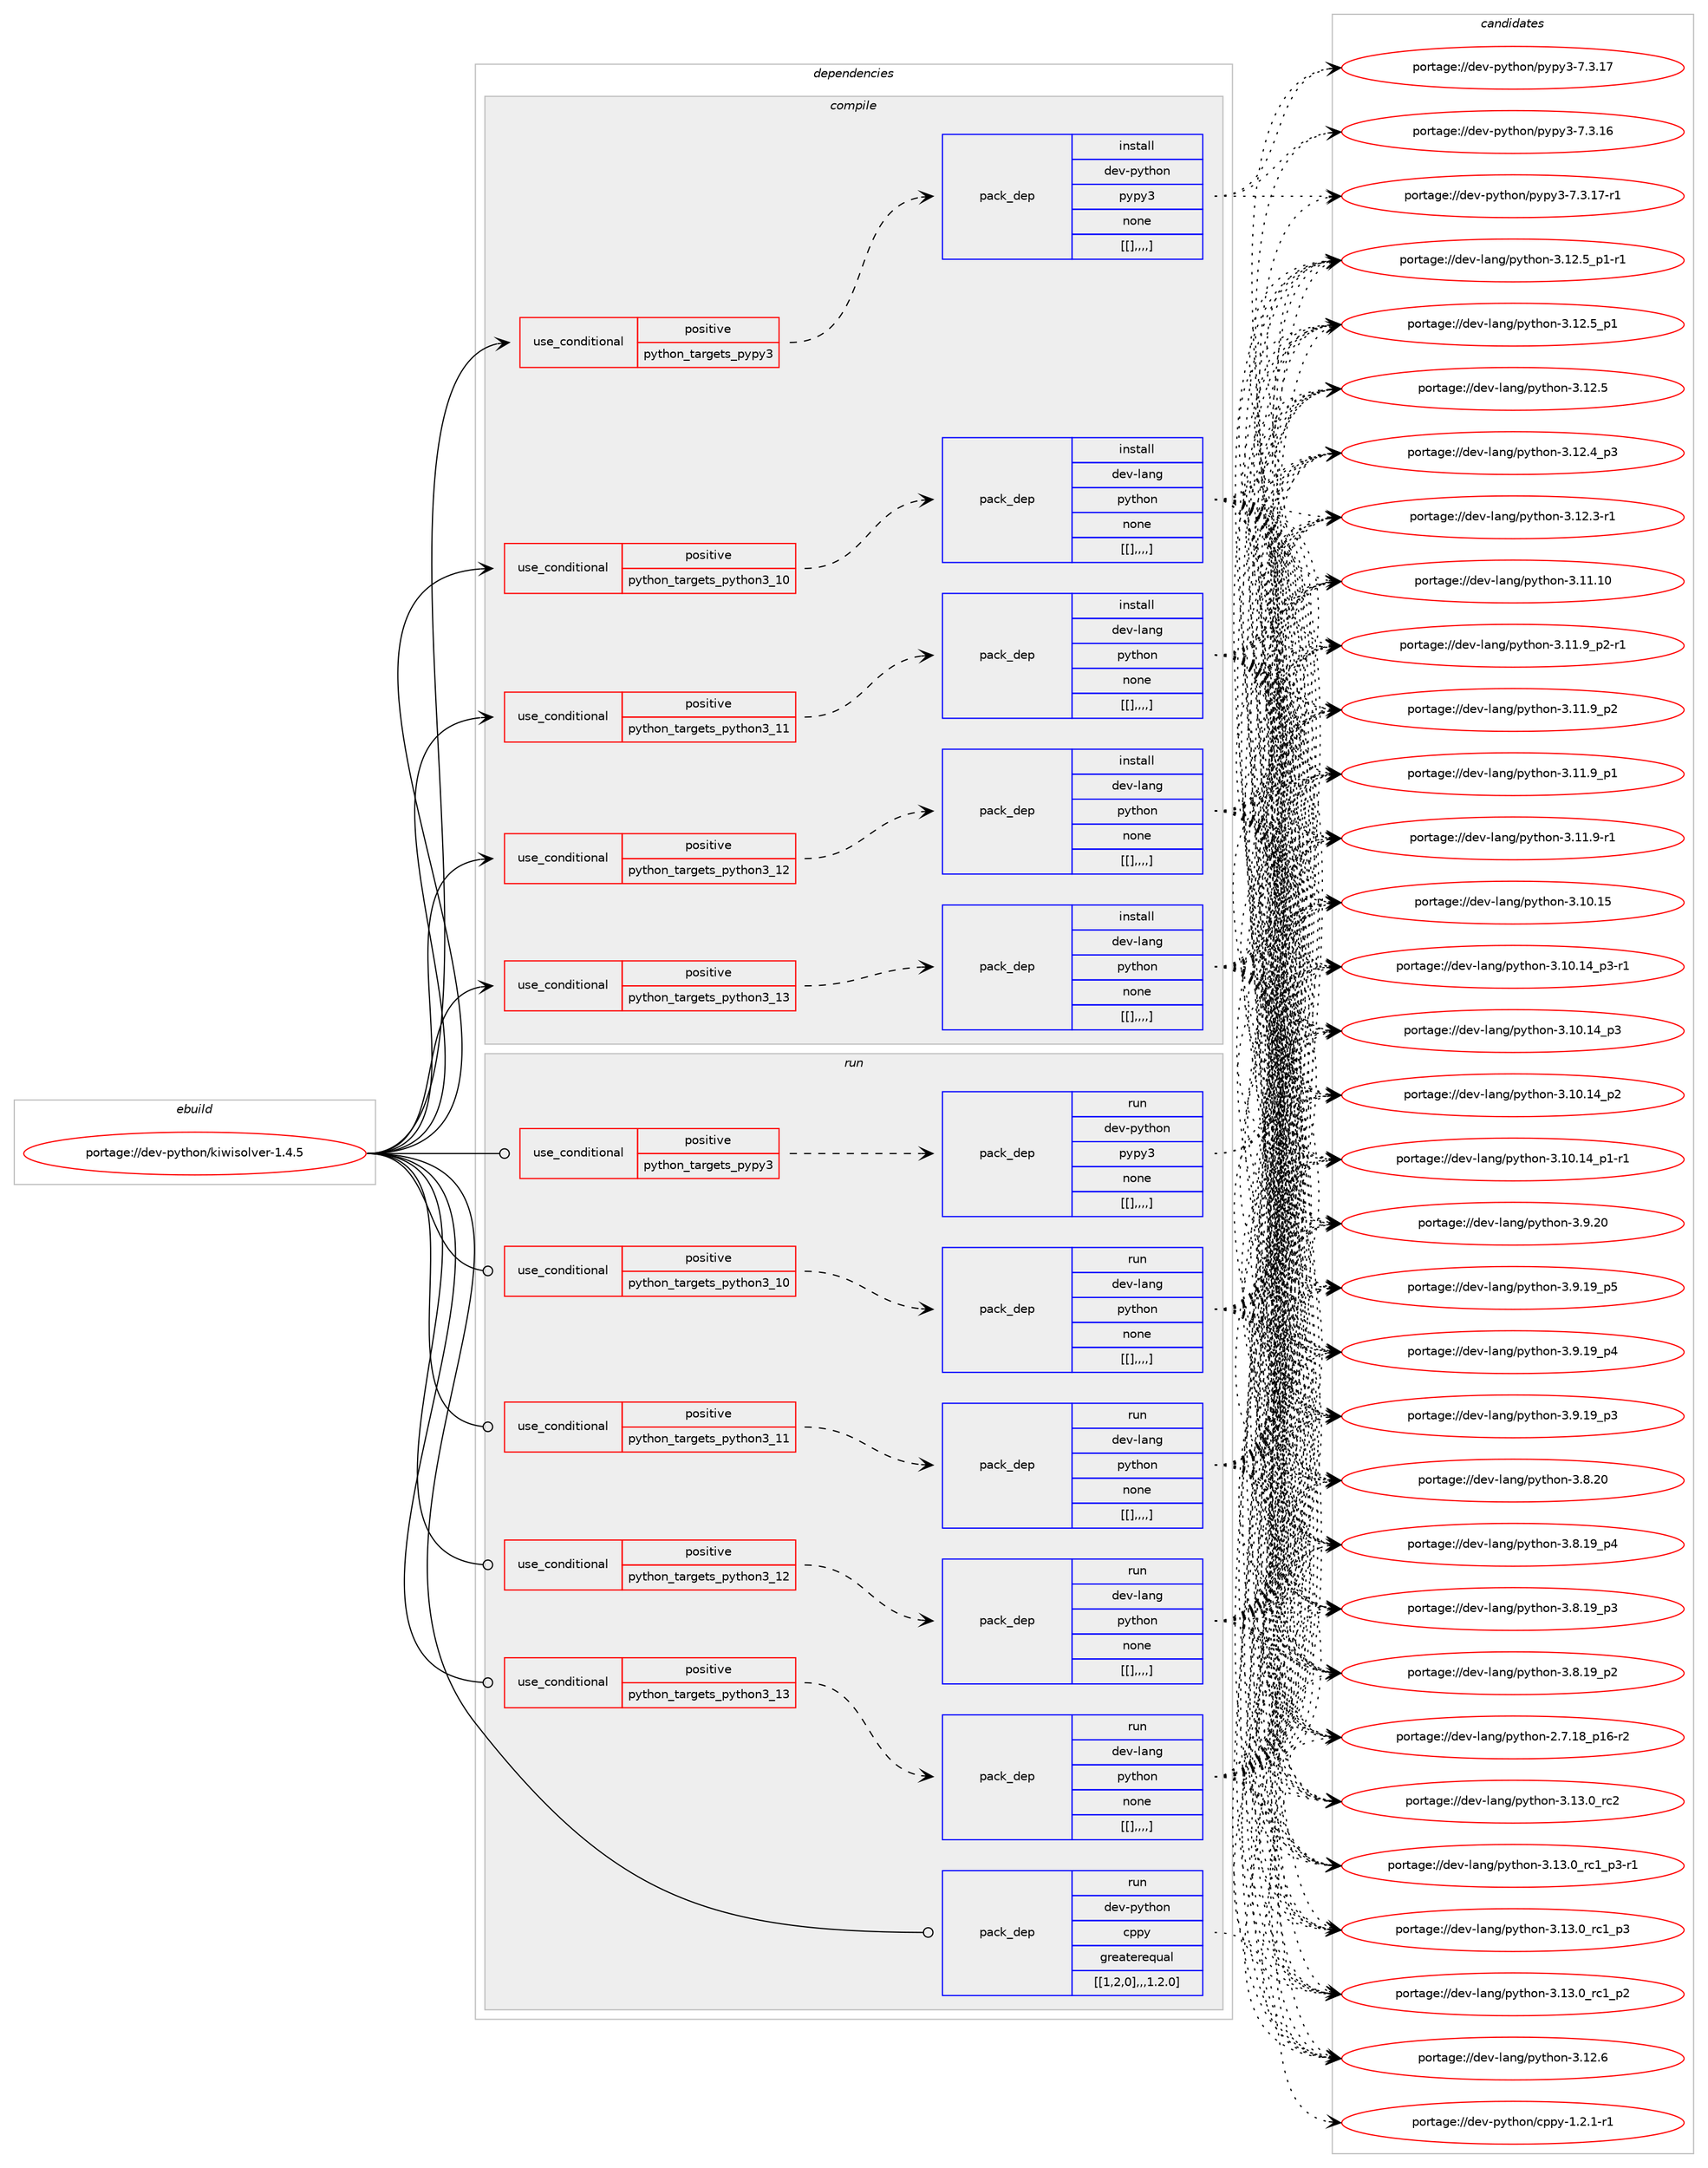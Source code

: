 digraph prolog {

# *************
# Graph options
# *************

newrank=true;
concentrate=true;
compound=true;
graph [rankdir=LR,fontname=Helvetica,fontsize=10,ranksep=1.5];#, ranksep=2.5, nodesep=0.2];
edge  [arrowhead=vee];
node  [fontname=Helvetica,fontsize=10];

# **********
# The ebuild
# **********

subgraph cluster_leftcol {
color=gray;
label=<<i>ebuild</i>>;
id [label="portage://dev-python/kiwisolver-1.4.5", color=red, width=4, href="../dev-python/kiwisolver-1.4.5.svg"];
}

# ****************
# The dependencies
# ****************

subgraph cluster_midcol {
color=gray;
label=<<i>dependencies</i>>;
subgraph cluster_compile {
fillcolor="#eeeeee";
style=filled;
label=<<i>compile</i>>;
subgraph cond34750 {
dependency150639 [label=<<TABLE BORDER="0" CELLBORDER="1" CELLSPACING="0" CELLPADDING="4"><TR><TD ROWSPAN="3" CELLPADDING="10">use_conditional</TD></TR><TR><TD>positive</TD></TR><TR><TD>python_targets_pypy3</TD></TR></TABLE>>, shape=none, color=red];
subgraph pack114671 {
dependency150640 [label=<<TABLE BORDER="0" CELLBORDER="1" CELLSPACING="0" CELLPADDING="4" WIDTH="220"><TR><TD ROWSPAN="6" CELLPADDING="30">pack_dep</TD></TR><TR><TD WIDTH="110">install</TD></TR><TR><TD>dev-python</TD></TR><TR><TD>pypy3</TD></TR><TR><TD>none</TD></TR><TR><TD>[[],,,,]</TD></TR></TABLE>>, shape=none, color=blue];
}
dependency150639:e -> dependency150640:w [weight=20,style="dashed",arrowhead="vee"];
}
id:e -> dependency150639:w [weight=20,style="solid",arrowhead="vee"];
subgraph cond34751 {
dependency150641 [label=<<TABLE BORDER="0" CELLBORDER="1" CELLSPACING="0" CELLPADDING="4"><TR><TD ROWSPAN="3" CELLPADDING="10">use_conditional</TD></TR><TR><TD>positive</TD></TR><TR><TD>python_targets_python3_10</TD></TR></TABLE>>, shape=none, color=red];
subgraph pack114672 {
dependency150642 [label=<<TABLE BORDER="0" CELLBORDER="1" CELLSPACING="0" CELLPADDING="4" WIDTH="220"><TR><TD ROWSPAN="6" CELLPADDING="30">pack_dep</TD></TR><TR><TD WIDTH="110">install</TD></TR><TR><TD>dev-lang</TD></TR><TR><TD>python</TD></TR><TR><TD>none</TD></TR><TR><TD>[[],,,,]</TD></TR></TABLE>>, shape=none, color=blue];
}
dependency150641:e -> dependency150642:w [weight=20,style="dashed",arrowhead="vee"];
}
id:e -> dependency150641:w [weight=20,style="solid",arrowhead="vee"];
subgraph cond34752 {
dependency150643 [label=<<TABLE BORDER="0" CELLBORDER="1" CELLSPACING="0" CELLPADDING="4"><TR><TD ROWSPAN="3" CELLPADDING="10">use_conditional</TD></TR><TR><TD>positive</TD></TR><TR><TD>python_targets_python3_11</TD></TR></TABLE>>, shape=none, color=red];
subgraph pack114673 {
dependency150644 [label=<<TABLE BORDER="0" CELLBORDER="1" CELLSPACING="0" CELLPADDING="4" WIDTH="220"><TR><TD ROWSPAN="6" CELLPADDING="30">pack_dep</TD></TR><TR><TD WIDTH="110">install</TD></TR><TR><TD>dev-lang</TD></TR><TR><TD>python</TD></TR><TR><TD>none</TD></TR><TR><TD>[[],,,,]</TD></TR></TABLE>>, shape=none, color=blue];
}
dependency150643:e -> dependency150644:w [weight=20,style="dashed",arrowhead="vee"];
}
id:e -> dependency150643:w [weight=20,style="solid",arrowhead="vee"];
subgraph cond34753 {
dependency150645 [label=<<TABLE BORDER="0" CELLBORDER="1" CELLSPACING="0" CELLPADDING="4"><TR><TD ROWSPAN="3" CELLPADDING="10">use_conditional</TD></TR><TR><TD>positive</TD></TR><TR><TD>python_targets_python3_12</TD></TR></TABLE>>, shape=none, color=red];
subgraph pack114674 {
dependency150646 [label=<<TABLE BORDER="0" CELLBORDER="1" CELLSPACING="0" CELLPADDING="4" WIDTH="220"><TR><TD ROWSPAN="6" CELLPADDING="30">pack_dep</TD></TR><TR><TD WIDTH="110">install</TD></TR><TR><TD>dev-lang</TD></TR><TR><TD>python</TD></TR><TR><TD>none</TD></TR><TR><TD>[[],,,,]</TD></TR></TABLE>>, shape=none, color=blue];
}
dependency150645:e -> dependency150646:w [weight=20,style="dashed",arrowhead="vee"];
}
id:e -> dependency150645:w [weight=20,style="solid",arrowhead="vee"];
subgraph cond34754 {
dependency150647 [label=<<TABLE BORDER="0" CELLBORDER="1" CELLSPACING="0" CELLPADDING="4"><TR><TD ROWSPAN="3" CELLPADDING="10">use_conditional</TD></TR><TR><TD>positive</TD></TR><TR><TD>python_targets_python3_13</TD></TR></TABLE>>, shape=none, color=red];
subgraph pack114675 {
dependency150648 [label=<<TABLE BORDER="0" CELLBORDER="1" CELLSPACING="0" CELLPADDING="4" WIDTH="220"><TR><TD ROWSPAN="6" CELLPADDING="30">pack_dep</TD></TR><TR><TD WIDTH="110">install</TD></TR><TR><TD>dev-lang</TD></TR><TR><TD>python</TD></TR><TR><TD>none</TD></TR><TR><TD>[[],,,,]</TD></TR></TABLE>>, shape=none, color=blue];
}
dependency150647:e -> dependency150648:w [weight=20,style="dashed",arrowhead="vee"];
}
id:e -> dependency150647:w [weight=20,style="solid",arrowhead="vee"];
}
subgraph cluster_compileandrun {
fillcolor="#eeeeee";
style=filled;
label=<<i>compile and run</i>>;
}
subgraph cluster_run {
fillcolor="#eeeeee";
style=filled;
label=<<i>run</i>>;
subgraph cond34755 {
dependency150649 [label=<<TABLE BORDER="0" CELLBORDER="1" CELLSPACING="0" CELLPADDING="4"><TR><TD ROWSPAN="3" CELLPADDING="10">use_conditional</TD></TR><TR><TD>positive</TD></TR><TR><TD>python_targets_pypy3</TD></TR></TABLE>>, shape=none, color=red];
subgraph pack114676 {
dependency150650 [label=<<TABLE BORDER="0" CELLBORDER="1" CELLSPACING="0" CELLPADDING="4" WIDTH="220"><TR><TD ROWSPAN="6" CELLPADDING="30">pack_dep</TD></TR><TR><TD WIDTH="110">run</TD></TR><TR><TD>dev-python</TD></TR><TR><TD>pypy3</TD></TR><TR><TD>none</TD></TR><TR><TD>[[],,,,]</TD></TR></TABLE>>, shape=none, color=blue];
}
dependency150649:e -> dependency150650:w [weight=20,style="dashed",arrowhead="vee"];
}
id:e -> dependency150649:w [weight=20,style="solid",arrowhead="odot"];
subgraph cond34756 {
dependency150651 [label=<<TABLE BORDER="0" CELLBORDER="1" CELLSPACING="0" CELLPADDING="4"><TR><TD ROWSPAN="3" CELLPADDING="10">use_conditional</TD></TR><TR><TD>positive</TD></TR><TR><TD>python_targets_python3_10</TD></TR></TABLE>>, shape=none, color=red];
subgraph pack114677 {
dependency150652 [label=<<TABLE BORDER="0" CELLBORDER="1" CELLSPACING="0" CELLPADDING="4" WIDTH="220"><TR><TD ROWSPAN="6" CELLPADDING="30">pack_dep</TD></TR><TR><TD WIDTH="110">run</TD></TR><TR><TD>dev-lang</TD></TR><TR><TD>python</TD></TR><TR><TD>none</TD></TR><TR><TD>[[],,,,]</TD></TR></TABLE>>, shape=none, color=blue];
}
dependency150651:e -> dependency150652:w [weight=20,style="dashed",arrowhead="vee"];
}
id:e -> dependency150651:w [weight=20,style="solid",arrowhead="odot"];
subgraph cond34757 {
dependency150653 [label=<<TABLE BORDER="0" CELLBORDER="1" CELLSPACING="0" CELLPADDING="4"><TR><TD ROWSPAN="3" CELLPADDING="10">use_conditional</TD></TR><TR><TD>positive</TD></TR><TR><TD>python_targets_python3_11</TD></TR></TABLE>>, shape=none, color=red];
subgraph pack114678 {
dependency150654 [label=<<TABLE BORDER="0" CELLBORDER="1" CELLSPACING="0" CELLPADDING="4" WIDTH="220"><TR><TD ROWSPAN="6" CELLPADDING="30">pack_dep</TD></TR><TR><TD WIDTH="110">run</TD></TR><TR><TD>dev-lang</TD></TR><TR><TD>python</TD></TR><TR><TD>none</TD></TR><TR><TD>[[],,,,]</TD></TR></TABLE>>, shape=none, color=blue];
}
dependency150653:e -> dependency150654:w [weight=20,style="dashed",arrowhead="vee"];
}
id:e -> dependency150653:w [weight=20,style="solid",arrowhead="odot"];
subgraph cond34758 {
dependency150655 [label=<<TABLE BORDER="0" CELLBORDER="1" CELLSPACING="0" CELLPADDING="4"><TR><TD ROWSPAN="3" CELLPADDING="10">use_conditional</TD></TR><TR><TD>positive</TD></TR><TR><TD>python_targets_python3_12</TD></TR></TABLE>>, shape=none, color=red];
subgraph pack114679 {
dependency150656 [label=<<TABLE BORDER="0" CELLBORDER="1" CELLSPACING="0" CELLPADDING="4" WIDTH="220"><TR><TD ROWSPAN="6" CELLPADDING="30">pack_dep</TD></TR><TR><TD WIDTH="110">run</TD></TR><TR><TD>dev-lang</TD></TR><TR><TD>python</TD></TR><TR><TD>none</TD></TR><TR><TD>[[],,,,]</TD></TR></TABLE>>, shape=none, color=blue];
}
dependency150655:e -> dependency150656:w [weight=20,style="dashed",arrowhead="vee"];
}
id:e -> dependency150655:w [weight=20,style="solid",arrowhead="odot"];
subgraph cond34759 {
dependency150657 [label=<<TABLE BORDER="0" CELLBORDER="1" CELLSPACING="0" CELLPADDING="4"><TR><TD ROWSPAN="3" CELLPADDING="10">use_conditional</TD></TR><TR><TD>positive</TD></TR><TR><TD>python_targets_python3_13</TD></TR></TABLE>>, shape=none, color=red];
subgraph pack114680 {
dependency150658 [label=<<TABLE BORDER="0" CELLBORDER="1" CELLSPACING="0" CELLPADDING="4" WIDTH="220"><TR><TD ROWSPAN="6" CELLPADDING="30">pack_dep</TD></TR><TR><TD WIDTH="110">run</TD></TR><TR><TD>dev-lang</TD></TR><TR><TD>python</TD></TR><TR><TD>none</TD></TR><TR><TD>[[],,,,]</TD></TR></TABLE>>, shape=none, color=blue];
}
dependency150657:e -> dependency150658:w [weight=20,style="dashed",arrowhead="vee"];
}
id:e -> dependency150657:w [weight=20,style="solid",arrowhead="odot"];
subgraph pack114681 {
dependency150659 [label=<<TABLE BORDER="0" CELLBORDER="1" CELLSPACING="0" CELLPADDING="4" WIDTH="220"><TR><TD ROWSPAN="6" CELLPADDING="30">pack_dep</TD></TR><TR><TD WIDTH="110">run</TD></TR><TR><TD>dev-python</TD></TR><TR><TD>cppy</TD></TR><TR><TD>greaterequal</TD></TR><TR><TD>[[1,2,0],,,1.2.0]</TD></TR></TABLE>>, shape=none, color=blue];
}
id:e -> dependency150659:w [weight=20,style="solid",arrowhead="odot"];
}
}

# **************
# The candidates
# **************

subgraph cluster_choices {
rank=same;
color=gray;
label=<<i>candidates</i>>;

subgraph choice114671 {
color=black;
nodesep=1;
choice100101118451121211161041111104711212111212151455546514649554511449 [label="portage://dev-python/pypy3-7.3.17-r1", color=red, width=4,href="../dev-python/pypy3-7.3.17-r1.svg"];
choice10010111845112121116104111110471121211121215145554651464955 [label="portage://dev-python/pypy3-7.3.17", color=red, width=4,href="../dev-python/pypy3-7.3.17.svg"];
choice10010111845112121116104111110471121211121215145554651464954 [label="portage://dev-python/pypy3-7.3.16", color=red, width=4,href="../dev-python/pypy3-7.3.16.svg"];
dependency150640:e -> choice100101118451121211161041111104711212111212151455546514649554511449:w [style=dotted,weight="100"];
dependency150640:e -> choice10010111845112121116104111110471121211121215145554651464955:w [style=dotted,weight="100"];
dependency150640:e -> choice10010111845112121116104111110471121211121215145554651464954:w [style=dotted,weight="100"];
}
subgraph choice114672 {
color=black;
nodesep=1;
choice10010111845108971101034711212111610411111045514649514648951149950 [label="portage://dev-lang/python-3.13.0_rc2", color=red, width=4,href="../dev-lang/python-3.13.0_rc2.svg"];
choice1001011184510897110103471121211161041111104551464951464895114994995112514511449 [label="portage://dev-lang/python-3.13.0_rc1_p3-r1", color=red, width=4,href="../dev-lang/python-3.13.0_rc1_p3-r1.svg"];
choice100101118451089711010347112121116104111110455146495146489511499499511251 [label="portage://dev-lang/python-3.13.0_rc1_p3", color=red, width=4,href="../dev-lang/python-3.13.0_rc1_p3.svg"];
choice100101118451089711010347112121116104111110455146495146489511499499511250 [label="portage://dev-lang/python-3.13.0_rc1_p2", color=red, width=4,href="../dev-lang/python-3.13.0_rc1_p2.svg"];
choice10010111845108971101034711212111610411111045514649504654 [label="portage://dev-lang/python-3.12.6", color=red, width=4,href="../dev-lang/python-3.12.6.svg"];
choice1001011184510897110103471121211161041111104551464950465395112494511449 [label="portage://dev-lang/python-3.12.5_p1-r1", color=red, width=4,href="../dev-lang/python-3.12.5_p1-r1.svg"];
choice100101118451089711010347112121116104111110455146495046539511249 [label="portage://dev-lang/python-3.12.5_p1", color=red, width=4,href="../dev-lang/python-3.12.5_p1.svg"];
choice10010111845108971101034711212111610411111045514649504653 [label="portage://dev-lang/python-3.12.5", color=red, width=4,href="../dev-lang/python-3.12.5.svg"];
choice100101118451089711010347112121116104111110455146495046529511251 [label="portage://dev-lang/python-3.12.4_p3", color=red, width=4,href="../dev-lang/python-3.12.4_p3.svg"];
choice100101118451089711010347112121116104111110455146495046514511449 [label="portage://dev-lang/python-3.12.3-r1", color=red, width=4,href="../dev-lang/python-3.12.3-r1.svg"];
choice1001011184510897110103471121211161041111104551464949464948 [label="portage://dev-lang/python-3.11.10", color=red, width=4,href="../dev-lang/python-3.11.10.svg"];
choice1001011184510897110103471121211161041111104551464949465795112504511449 [label="portage://dev-lang/python-3.11.9_p2-r1", color=red, width=4,href="../dev-lang/python-3.11.9_p2-r1.svg"];
choice100101118451089711010347112121116104111110455146494946579511250 [label="portage://dev-lang/python-3.11.9_p2", color=red, width=4,href="../dev-lang/python-3.11.9_p2.svg"];
choice100101118451089711010347112121116104111110455146494946579511249 [label="portage://dev-lang/python-3.11.9_p1", color=red, width=4,href="../dev-lang/python-3.11.9_p1.svg"];
choice100101118451089711010347112121116104111110455146494946574511449 [label="portage://dev-lang/python-3.11.9-r1", color=red, width=4,href="../dev-lang/python-3.11.9-r1.svg"];
choice1001011184510897110103471121211161041111104551464948464953 [label="portage://dev-lang/python-3.10.15", color=red, width=4,href="../dev-lang/python-3.10.15.svg"];
choice100101118451089711010347112121116104111110455146494846495295112514511449 [label="portage://dev-lang/python-3.10.14_p3-r1", color=red, width=4,href="../dev-lang/python-3.10.14_p3-r1.svg"];
choice10010111845108971101034711212111610411111045514649484649529511251 [label="portage://dev-lang/python-3.10.14_p3", color=red, width=4,href="../dev-lang/python-3.10.14_p3.svg"];
choice10010111845108971101034711212111610411111045514649484649529511250 [label="portage://dev-lang/python-3.10.14_p2", color=red, width=4,href="../dev-lang/python-3.10.14_p2.svg"];
choice100101118451089711010347112121116104111110455146494846495295112494511449 [label="portage://dev-lang/python-3.10.14_p1-r1", color=red, width=4,href="../dev-lang/python-3.10.14_p1-r1.svg"];
choice10010111845108971101034711212111610411111045514657465048 [label="portage://dev-lang/python-3.9.20", color=red, width=4,href="../dev-lang/python-3.9.20.svg"];
choice100101118451089711010347112121116104111110455146574649579511253 [label="portage://dev-lang/python-3.9.19_p5", color=red, width=4,href="../dev-lang/python-3.9.19_p5.svg"];
choice100101118451089711010347112121116104111110455146574649579511252 [label="portage://dev-lang/python-3.9.19_p4", color=red, width=4,href="../dev-lang/python-3.9.19_p4.svg"];
choice100101118451089711010347112121116104111110455146574649579511251 [label="portage://dev-lang/python-3.9.19_p3", color=red, width=4,href="../dev-lang/python-3.9.19_p3.svg"];
choice10010111845108971101034711212111610411111045514656465048 [label="portage://dev-lang/python-3.8.20", color=red, width=4,href="../dev-lang/python-3.8.20.svg"];
choice100101118451089711010347112121116104111110455146564649579511252 [label="portage://dev-lang/python-3.8.19_p4", color=red, width=4,href="../dev-lang/python-3.8.19_p4.svg"];
choice100101118451089711010347112121116104111110455146564649579511251 [label="portage://dev-lang/python-3.8.19_p3", color=red, width=4,href="../dev-lang/python-3.8.19_p3.svg"];
choice100101118451089711010347112121116104111110455146564649579511250 [label="portage://dev-lang/python-3.8.19_p2", color=red, width=4,href="../dev-lang/python-3.8.19_p2.svg"];
choice100101118451089711010347112121116104111110455046554649569511249544511450 [label="portage://dev-lang/python-2.7.18_p16-r2", color=red, width=4,href="../dev-lang/python-2.7.18_p16-r2.svg"];
dependency150642:e -> choice10010111845108971101034711212111610411111045514649514648951149950:w [style=dotted,weight="100"];
dependency150642:e -> choice1001011184510897110103471121211161041111104551464951464895114994995112514511449:w [style=dotted,weight="100"];
dependency150642:e -> choice100101118451089711010347112121116104111110455146495146489511499499511251:w [style=dotted,weight="100"];
dependency150642:e -> choice100101118451089711010347112121116104111110455146495146489511499499511250:w [style=dotted,weight="100"];
dependency150642:e -> choice10010111845108971101034711212111610411111045514649504654:w [style=dotted,weight="100"];
dependency150642:e -> choice1001011184510897110103471121211161041111104551464950465395112494511449:w [style=dotted,weight="100"];
dependency150642:e -> choice100101118451089711010347112121116104111110455146495046539511249:w [style=dotted,weight="100"];
dependency150642:e -> choice10010111845108971101034711212111610411111045514649504653:w [style=dotted,weight="100"];
dependency150642:e -> choice100101118451089711010347112121116104111110455146495046529511251:w [style=dotted,weight="100"];
dependency150642:e -> choice100101118451089711010347112121116104111110455146495046514511449:w [style=dotted,weight="100"];
dependency150642:e -> choice1001011184510897110103471121211161041111104551464949464948:w [style=dotted,weight="100"];
dependency150642:e -> choice1001011184510897110103471121211161041111104551464949465795112504511449:w [style=dotted,weight="100"];
dependency150642:e -> choice100101118451089711010347112121116104111110455146494946579511250:w [style=dotted,weight="100"];
dependency150642:e -> choice100101118451089711010347112121116104111110455146494946579511249:w [style=dotted,weight="100"];
dependency150642:e -> choice100101118451089711010347112121116104111110455146494946574511449:w [style=dotted,weight="100"];
dependency150642:e -> choice1001011184510897110103471121211161041111104551464948464953:w [style=dotted,weight="100"];
dependency150642:e -> choice100101118451089711010347112121116104111110455146494846495295112514511449:w [style=dotted,weight="100"];
dependency150642:e -> choice10010111845108971101034711212111610411111045514649484649529511251:w [style=dotted,weight="100"];
dependency150642:e -> choice10010111845108971101034711212111610411111045514649484649529511250:w [style=dotted,weight="100"];
dependency150642:e -> choice100101118451089711010347112121116104111110455146494846495295112494511449:w [style=dotted,weight="100"];
dependency150642:e -> choice10010111845108971101034711212111610411111045514657465048:w [style=dotted,weight="100"];
dependency150642:e -> choice100101118451089711010347112121116104111110455146574649579511253:w [style=dotted,weight="100"];
dependency150642:e -> choice100101118451089711010347112121116104111110455146574649579511252:w [style=dotted,weight="100"];
dependency150642:e -> choice100101118451089711010347112121116104111110455146574649579511251:w [style=dotted,weight="100"];
dependency150642:e -> choice10010111845108971101034711212111610411111045514656465048:w [style=dotted,weight="100"];
dependency150642:e -> choice100101118451089711010347112121116104111110455146564649579511252:w [style=dotted,weight="100"];
dependency150642:e -> choice100101118451089711010347112121116104111110455146564649579511251:w [style=dotted,weight="100"];
dependency150642:e -> choice100101118451089711010347112121116104111110455146564649579511250:w [style=dotted,weight="100"];
dependency150642:e -> choice100101118451089711010347112121116104111110455046554649569511249544511450:w [style=dotted,weight="100"];
}
subgraph choice114673 {
color=black;
nodesep=1;
choice10010111845108971101034711212111610411111045514649514648951149950 [label="portage://dev-lang/python-3.13.0_rc2", color=red, width=4,href="../dev-lang/python-3.13.0_rc2.svg"];
choice1001011184510897110103471121211161041111104551464951464895114994995112514511449 [label="portage://dev-lang/python-3.13.0_rc1_p3-r1", color=red, width=4,href="../dev-lang/python-3.13.0_rc1_p3-r1.svg"];
choice100101118451089711010347112121116104111110455146495146489511499499511251 [label="portage://dev-lang/python-3.13.0_rc1_p3", color=red, width=4,href="../dev-lang/python-3.13.0_rc1_p3.svg"];
choice100101118451089711010347112121116104111110455146495146489511499499511250 [label="portage://dev-lang/python-3.13.0_rc1_p2", color=red, width=4,href="../dev-lang/python-3.13.0_rc1_p2.svg"];
choice10010111845108971101034711212111610411111045514649504654 [label="portage://dev-lang/python-3.12.6", color=red, width=4,href="../dev-lang/python-3.12.6.svg"];
choice1001011184510897110103471121211161041111104551464950465395112494511449 [label="portage://dev-lang/python-3.12.5_p1-r1", color=red, width=4,href="../dev-lang/python-3.12.5_p1-r1.svg"];
choice100101118451089711010347112121116104111110455146495046539511249 [label="portage://dev-lang/python-3.12.5_p1", color=red, width=4,href="../dev-lang/python-3.12.5_p1.svg"];
choice10010111845108971101034711212111610411111045514649504653 [label="portage://dev-lang/python-3.12.5", color=red, width=4,href="../dev-lang/python-3.12.5.svg"];
choice100101118451089711010347112121116104111110455146495046529511251 [label="portage://dev-lang/python-3.12.4_p3", color=red, width=4,href="../dev-lang/python-3.12.4_p3.svg"];
choice100101118451089711010347112121116104111110455146495046514511449 [label="portage://dev-lang/python-3.12.3-r1", color=red, width=4,href="../dev-lang/python-3.12.3-r1.svg"];
choice1001011184510897110103471121211161041111104551464949464948 [label="portage://dev-lang/python-3.11.10", color=red, width=4,href="../dev-lang/python-3.11.10.svg"];
choice1001011184510897110103471121211161041111104551464949465795112504511449 [label="portage://dev-lang/python-3.11.9_p2-r1", color=red, width=4,href="../dev-lang/python-3.11.9_p2-r1.svg"];
choice100101118451089711010347112121116104111110455146494946579511250 [label="portage://dev-lang/python-3.11.9_p2", color=red, width=4,href="../dev-lang/python-3.11.9_p2.svg"];
choice100101118451089711010347112121116104111110455146494946579511249 [label="portage://dev-lang/python-3.11.9_p1", color=red, width=4,href="../dev-lang/python-3.11.9_p1.svg"];
choice100101118451089711010347112121116104111110455146494946574511449 [label="portage://dev-lang/python-3.11.9-r1", color=red, width=4,href="../dev-lang/python-3.11.9-r1.svg"];
choice1001011184510897110103471121211161041111104551464948464953 [label="portage://dev-lang/python-3.10.15", color=red, width=4,href="../dev-lang/python-3.10.15.svg"];
choice100101118451089711010347112121116104111110455146494846495295112514511449 [label="portage://dev-lang/python-3.10.14_p3-r1", color=red, width=4,href="../dev-lang/python-3.10.14_p3-r1.svg"];
choice10010111845108971101034711212111610411111045514649484649529511251 [label="portage://dev-lang/python-3.10.14_p3", color=red, width=4,href="../dev-lang/python-3.10.14_p3.svg"];
choice10010111845108971101034711212111610411111045514649484649529511250 [label="portage://dev-lang/python-3.10.14_p2", color=red, width=4,href="../dev-lang/python-3.10.14_p2.svg"];
choice100101118451089711010347112121116104111110455146494846495295112494511449 [label="portage://dev-lang/python-3.10.14_p1-r1", color=red, width=4,href="../dev-lang/python-3.10.14_p1-r1.svg"];
choice10010111845108971101034711212111610411111045514657465048 [label="portage://dev-lang/python-3.9.20", color=red, width=4,href="../dev-lang/python-3.9.20.svg"];
choice100101118451089711010347112121116104111110455146574649579511253 [label="portage://dev-lang/python-3.9.19_p5", color=red, width=4,href="../dev-lang/python-3.9.19_p5.svg"];
choice100101118451089711010347112121116104111110455146574649579511252 [label="portage://dev-lang/python-3.9.19_p4", color=red, width=4,href="../dev-lang/python-3.9.19_p4.svg"];
choice100101118451089711010347112121116104111110455146574649579511251 [label="portage://dev-lang/python-3.9.19_p3", color=red, width=4,href="../dev-lang/python-3.9.19_p3.svg"];
choice10010111845108971101034711212111610411111045514656465048 [label="portage://dev-lang/python-3.8.20", color=red, width=4,href="../dev-lang/python-3.8.20.svg"];
choice100101118451089711010347112121116104111110455146564649579511252 [label="portage://dev-lang/python-3.8.19_p4", color=red, width=4,href="../dev-lang/python-3.8.19_p4.svg"];
choice100101118451089711010347112121116104111110455146564649579511251 [label="portage://dev-lang/python-3.8.19_p3", color=red, width=4,href="../dev-lang/python-3.8.19_p3.svg"];
choice100101118451089711010347112121116104111110455146564649579511250 [label="portage://dev-lang/python-3.8.19_p2", color=red, width=4,href="../dev-lang/python-3.8.19_p2.svg"];
choice100101118451089711010347112121116104111110455046554649569511249544511450 [label="portage://dev-lang/python-2.7.18_p16-r2", color=red, width=4,href="../dev-lang/python-2.7.18_p16-r2.svg"];
dependency150644:e -> choice10010111845108971101034711212111610411111045514649514648951149950:w [style=dotted,weight="100"];
dependency150644:e -> choice1001011184510897110103471121211161041111104551464951464895114994995112514511449:w [style=dotted,weight="100"];
dependency150644:e -> choice100101118451089711010347112121116104111110455146495146489511499499511251:w [style=dotted,weight="100"];
dependency150644:e -> choice100101118451089711010347112121116104111110455146495146489511499499511250:w [style=dotted,weight="100"];
dependency150644:e -> choice10010111845108971101034711212111610411111045514649504654:w [style=dotted,weight="100"];
dependency150644:e -> choice1001011184510897110103471121211161041111104551464950465395112494511449:w [style=dotted,weight="100"];
dependency150644:e -> choice100101118451089711010347112121116104111110455146495046539511249:w [style=dotted,weight="100"];
dependency150644:e -> choice10010111845108971101034711212111610411111045514649504653:w [style=dotted,weight="100"];
dependency150644:e -> choice100101118451089711010347112121116104111110455146495046529511251:w [style=dotted,weight="100"];
dependency150644:e -> choice100101118451089711010347112121116104111110455146495046514511449:w [style=dotted,weight="100"];
dependency150644:e -> choice1001011184510897110103471121211161041111104551464949464948:w [style=dotted,weight="100"];
dependency150644:e -> choice1001011184510897110103471121211161041111104551464949465795112504511449:w [style=dotted,weight="100"];
dependency150644:e -> choice100101118451089711010347112121116104111110455146494946579511250:w [style=dotted,weight="100"];
dependency150644:e -> choice100101118451089711010347112121116104111110455146494946579511249:w [style=dotted,weight="100"];
dependency150644:e -> choice100101118451089711010347112121116104111110455146494946574511449:w [style=dotted,weight="100"];
dependency150644:e -> choice1001011184510897110103471121211161041111104551464948464953:w [style=dotted,weight="100"];
dependency150644:e -> choice100101118451089711010347112121116104111110455146494846495295112514511449:w [style=dotted,weight="100"];
dependency150644:e -> choice10010111845108971101034711212111610411111045514649484649529511251:w [style=dotted,weight="100"];
dependency150644:e -> choice10010111845108971101034711212111610411111045514649484649529511250:w [style=dotted,weight="100"];
dependency150644:e -> choice100101118451089711010347112121116104111110455146494846495295112494511449:w [style=dotted,weight="100"];
dependency150644:e -> choice10010111845108971101034711212111610411111045514657465048:w [style=dotted,weight="100"];
dependency150644:e -> choice100101118451089711010347112121116104111110455146574649579511253:w [style=dotted,weight="100"];
dependency150644:e -> choice100101118451089711010347112121116104111110455146574649579511252:w [style=dotted,weight="100"];
dependency150644:e -> choice100101118451089711010347112121116104111110455146574649579511251:w [style=dotted,weight="100"];
dependency150644:e -> choice10010111845108971101034711212111610411111045514656465048:w [style=dotted,weight="100"];
dependency150644:e -> choice100101118451089711010347112121116104111110455146564649579511252:w [style=dotted,weight="100"];
dependency150644:e -> choice100101118451089711010347112121116104111110455146564649579511251:w [style=dotted,weight="100"];
dependency150644:e -> choice100101118451089711010347112121116104111110455146564649579511250:w [style=dotted,weight="100"];
dependency150644:e -> choice100101118451089711010347112121116104111110455046554649569511249544511450:w [style=dotted,weight="100"];
}
subgraph choice114674 {
color=black;
nodesep=1;
choice10010111845108971101034711212111610411111045514649514648951149950 [label="portage://dev-lang/python-3.13.0_rc2", color=red, width=4,href="../dev-lang/python-3.13.0_rc2.svg"];
choice1001011184510897110103471121211161041111104551464951464895114994995112514511449 [label="portage://dev-lang/python-3.13.0_rc1_p3-r1", color=red, width=4,href="../dev-lang/python-3.13.0_rc1_p3-r1.svg"];
choice100101118451089711010347112121116104111110455146495146489511499499511251 [label="portage://dev-lang/python-3.13.0_rc1_p3", color=red, width=4,href="../dev-lang/python-3.13.0_rc1_p3.svg"];
choice100101118451089711010347112121116104111110455146495146489511499499511250 [label="portage://dev-lang/python-3.13.0_rc1_p2", color=red, width=4,href="../dev-lang/python-3.13.0_rc1_p2.svg"];
choice10010111845108971101034711212111610411111045514649504654 [label="portage://dev-lang/python-3.12.6", color=red, width=4,href="../dev-lang/python-3.12.6.svg"];
choice1001011184510897110103471121211161041111104551464950465395112494511449 [label="portage://dev-lang/python-3.12.5_p1-r1", color=red, width=4,href="../dev-lang/python-3.12.5_p1-r1.svg"];
choice100101118451089711010347112121116104111110455146495046539511249 [label="portage://dev-lang/python-3.12.5_p1", color=red, width=4,href="../dev-lang/python-3.12.5_p1.svg"];
choice10010111845108971101034711212111610411111045514649504653 [label="portage://dev-lang/python-3.12.5", color=red, width=4,href="../dev-lang/python-3.12.5.svg"];
choice100101118451089711010347112121116104111110455146495046529511251 [label="portage://dev-lang/python-3.12.4_p3", color=red, width=4,href="../dev-lang/python-3.12.4_p3.svg"];
choice100101118451089711010347112121116104111110455146495046514511449 [label="portage://dev-lang/python-3.12.3-r1", color=red, width=4,href="../dev-lang/python-3.12.3-r1.svg"];
choice1001011184510897110103471121211161041111104551464949464948 [label="portage://dev-lang/python-3.11.10", color=red, width=4,href="../dev-lang/python-3.11.10.svg"];
choice1001011184510897110103471121211161041111104551464949465795112504511449 [label="portage://dev-lang/python-3.11.9_p2-r1", color=red, width=4,href="../dev-lang/python-3.11.9_p2-r1.svg"];
choice100101118451089711010347112121116104111110455146494946579511250 [label="portage://dev-lang/python-3.11.9_p2", color=red, width=4,href="../dev-lang/python-3.11.9_p2.svg"];
choice100101118451089711010347112121116104111110455146494946579511249 [label="portage://dev-lang/python-3.11.9_p1", color=red, width=4,href="../dev-lang/python-3.11.9_p1.svg"];
choice100101118451089711010347112121116104111110455146494946574511449 [label="portage://dev-lang/python-3.11.9-r1", color=red, width=4,href="../dev-lang/python-3.11.9-r1.svg"];
choice1001011184510897110103471121211161041111104551464948464953 [label="portage://dev-lang/python-3.10.15", color=red, width=4,href="../dev-lang/python-3.10.15.svg"];
choice100101118451089711010347112121116104111110455146494846495295112514511449 [label="portage://dev-lang/python-3.10.14_p3-r1", color=red, width=4,href="../dev-lang/python-3.10.14_p3-r1.svg"];
choice10010111845108971101034711212111610411111045514649484649529511251 [label="portage://dev-lang/python-3.10.14_p3", color=red, width=4,href="../dev-lang/python-3.10.14_p3.svg"];
choice10010111845108971101034711212111610411111045514649484649529511250 [label="portage://dev-lang/python-3.10.14_p2", color=red, width=4,href="../dev-lang/python-3.10.14_p2.svg"];
choice100101118451089711010347112121116104111110455146494846495295112494511449 [label="portage://dev-lang/python-3.10.14_p1-r1", color=red, width=4,href="../dev-lang/python-3.10.14_p1-r1.svg"];
choice10010111845108971101034711212111610411111045514657465048 [label="portage://dev-lang/python-3.9.20", color=red, width=4,href="../dev-lang/python-3.9.20.svg"];
choice100101118451089711010347112121116104111110455146574649579511253 [label="portage://dev-lang/python-3.9.19_p5", color=red, width=4,href="../dev-lang/python-3.9.19_p5.svg"];
choice100101118451089711010347112121116104111110455146574649579511252 [label="portage://dev-lang/python-3.9.19_p4", color=red, width=4,href="../dev-lang/python-3.9.19_p4.svg"];
choice100101118451089711010347112121116104111110455146574649579511251 [label="portage://dev-lang/python-3.9.19_p3", color=red, width=4,href="../dev-lang/python-3.9.19_p3.svg"];
choice10010111845108971101034711212111610411111045514656465048 [label="portage://dev-lang/python-3.8.20", color=red, width=4,href="../dev-lang/python-3.8.20.svg"];
choice100101118451089711010347112121116104111110455146564649579511252 [label="portage://dev-lang/python-3.8.19_p4", color=red, width=4,href="../dev-lang/python-3.8.19_p4.svg"];
choice100101118451089711010347112121116104111110455146564649579511251 [label="portage://dev-lang/python-3.8.19_p3", color=red, width=4,href="../dev-lang/python-3.8.19_p3.svg"];
choice100101118451089711010347112121116104111110455146564649579511250 [label="portage://dev-lang/python-3.8.19_p2", color=red, width=4,href="../dev-lang/python-3.8.19_p2.svg"];
choice100101118451089711010347112121116104111110455046554649569511249544511450 [label="portage://dev-lang/python-2.7.18_p16-r2", color=red, width=4,href="../dev-lang/python-2.7.18_p16-r2.svg"];
dependency150646:e -> choice10010111845108971101034711212111610411111045514649514648951149950:w [style=dotted,weight="100"];
dependency150646:e -> choice1001011184510897110103471121211161041111104551464951464895114994995112514511449:w [style=dotted,weight="100"];
dependency150646:e -> choice100101118451089711010347112121116104111110455146495146489511499499511251:w [style=dotted,weight="100"];
dependency150646:e -> choice100101118451089711010347112121116104111110455146495146489511499499511250:w [style=dotted,weight="100"];
dependency150646:e -> choice10010111845108971101034711212111610411111045514649504654:w [style=dotted,weight="100"];
dependency150646:e -> choice1001011184510897110103471121211161041111104551464950465395112494511449:w [style=dotted,weight="100"];
dependency150646:e -> choice100101118451089711010347112121116104111110455146495046539511249:w [style=dotted,weight="100"];
dependency150646:e -> choice10010111845108971101034711212111610411111045514649504653:w [style=dotted,weight="100"];
dependency150646:e -> choice100101118451089711010347112121116104111110455146495046529511251:w [style=dotted,weight="100"];
dependency150646:e -> choice100101118451089711010347112121116104111110455146495046514511449:w [style=dotted,weight="100"];
dependency150646:e -> choice1001011184510897110103471121211161041111104551464949464948:w [style=dotted,weight="100"];
dependency150646:e -> choice1001011184510897110103471121211161041111104551464949465795112504511449:w [style=dotted,weight="100"];
dependency150646:e -> choice100101118451089711010347112121116104111110455146494946579511250:w [style=dotted,weight="100"];
dependency150646:e -> choice100101118451089711010347112121116104111110455146494946579511249:w [style=dotted,weight="100"];
dependency150646:e -> choice100101118451089711010347112121116104111110455146494946574511449:w [style=dotted,weight="100"];
dependency150646:e -> choice1001011184510897110103471121211161041111104551464948464953:w [style=dotted,weight="100"];
dependency150646:e -> choice100101118451089711010347112121116104111110455146494846495295112514511449:w [style=dotted,weight="100"];
dependency150646:e -> choice10010111845108971101034711212111610411111045514649484649529511251:w [style=dotted,weight="100"];
dependency150646:e -> choice10010111845108971101034711212111610411111045514649484649529511250:w [style=dotted,weight="100"];
dependency150646:e -> choice100101118451089711010347112121116104111110455146494846495295112494511449:w [style=dotted,weight="100"];
dependency150646:e -> choice10010111845108971101034711212111610411111045514657465048:w [style=dotted,weight="100"];
dependency150646:e -> choice100101118451089711010347112121116104111110455146574649579511253:w [style=dotted,weight="100"];
dependency150646:e -> choice100101118451089711010347112121116104111110455146574649579511252:w [style=dotted,weight="100"];
dependency150646:e -> choice100101118451089711010347112121116104111110455146574649579511251:w [style=dotted,weight="100"];
dependency150646:e -> choice10010111845108971101034711212111610411111045514656465048:w [style=dotted,weight="100"];
dependency150646:e -> choice100101118451089711010347112121116104111110455146564649579511252:w [style=dotted,weight="100"];
dependency150646:e -> choice100101118451089711010347112121116104111110455146564649579511251:w [style=dotted,weight="100"];
dependency150646:e -> choice100101118451089711010347112121116104111110455146564649579511250:w [style=dotted,weight="100"];
dependency150646:e -> choice100101118451089711010347112121116104111110455046554649569511249544511450:w [style=dotted,weight="100"];
}
subgraph choice114675 {
color=black;
nodesep=1;
choice10010111845108971101034711212111610411111045514649514648951149950 [label="portage://dev-lang/python-3.13.0_rc2", color=red, width=4,href="../dev-lang/python-3.13.0_rc2.svg"];
choice1001011184510897110103471121211161041111104551464951464895114994995112514511449 [label="portage://dev-lang/python-3.13.0_rc1_p3-r1", color=red, width=4,href="../dev-lang/python-3.13.0_rc1_p3-r1.svg"];
choice100101118451089711010347112121116104111110455146495146489511499499511251 [label="portage://dev-lang/python-3.13.0_rc1_p3", color=red, width=4,href="../dev-lang/python-3.13.0_rc1_p3.svg"];
choice100101118451089711010347112121116104111110455146495146489511499499511250 [label="portage://dev-lang/python-3.13.0_rc1_p2", color=red, width=4,href="../dev-lang/python-3.13.0_rc1_p2.svg"];
choice10010111845108971101034711212111610411111045514649504654 [label="portage://dev-lang/python-3.12.6", color=red, width=4,href="../dev-lang/python-3.12.6.svg"];
choice1001011184510897110103471121211161041111104551464950465395112494511449 [label="portage://dev-lang/python-3.12.5_p1-r1", color=red, width=4,href="../dev-lang/python-3.12.5_p1-r1.svg"];
choice100101118451089711010347112121116104111110455146495046539511249 [label="portage://dev-lang/python-3.12.5_p1", color=red, width=4,href="../dev-lang/python-3.12.5_p1.svg"];
choice10010111845108971101034711212111610411111045514649504653 [label="portage://dev-lang/python-3.12.5", color=red, width=4,href="../dev-lang/python-3.12.5.svg"];
choice100101118451089711010347112121116104111110455146495046529511251 [label="portage://dev-lang/python-3.12.4_p3", color=red, width=4,href="../dev-lang/python-3.12.4_p3.svg"];
choice100101118451089711010347112121116104111110455146495046514511449 [label="portage://dev-lang/python-3.12.3-r1", color=red, width=4,href="../dev-lang/python-3.12.3-r1.svg"];
choice1001011184510897110103471121211161041111104551464949464948 [label="portage://dev-lang/python-3.11.10", color=red, width=4,href="../dev-lang/python-3.11.10.svg"];
choice1001011184510897110103471121211161041111104551464949465795112504511449 [label="portage://dev-lang/python-3.11.9_p2-r1", color=red, width=4,href="../dev-lang/python-3.11.9_p2-r1.svg"];
choice100101118451089711010347112121116104111110455146494946579511250 [label="portage://dev-lang/python-3.11.9_p2", color=red, width=4,href="../dev-lang/python-3.11.9_p2.svg"];
choice100101118451089711010347112121116104111110455146494946579511249 [label="portage://dev-lang/python-3.11.9_p1", color=red, width=4,href="../dev-lang/python-3.11.9_p1.svg"];
choice100101118451089711010347112121116104111110455146494946574511449 [label="portage://dev-lang/python-3.11.9-r1", color=red, width=4,href="../dev-lang/python-3.11.9-r1.svg"];
choice1001011184510897110103471121211161041111104551464948464953 [label="portage://dev-lang/python-3.10.15", color=red, width=4,href="../dev-lang/python-3.10.15.svg"];
choice100101118451089711010347112121116104111110455146494846495295112514511449 [label="portage://dev-lang/python-3.10.14_p3-r1", color=red, width=4,href="../dev-lang/python-3.10.14_p3-r1.svg"];
choice10010111845108971101034711212111610411111045514649484649529511251 [label="portage://dev-lang/python-3.10.14_p3", color=red, width=4,href="../dev-lang/python-3.10.14_p3.svg"];
choice10010111845108971101034711212111610411111045514649484649529511250 [label="portage://dev-lang/python-3.10.14_p2", color=red, width=4,href="../dev-lang/python-3.10.14_p2.svg"];
choice100101118451089711010347112121116104111110455146494846495295112494511449 [label="portage://dev-lang/python-3.10.14_p1-r1", color=red, width=4,href="../dev-lang/python-3.10.14_p1-r1.svg"];
choice10010111845108971101034711212111610411111045514657465048 [label="portage://dev-lang/python-3.9.20", color=red, width=4,href="../dev-lang/python-3.9.20.svg"];
choice100101118451089711010347112121116104111110455146574649579511253 [label="portage://dev-lang/python-3.9.19_p5", color=red, width=4,href="../dev-lang/python-3.9.19_p5.svg"];
choice100101118451089711010347112121116104111110455146574649579511252 [label="portage://dev-lang/python-3.9.19_p4", color=red, width=4,href="../dev-lang/python-3.9.19_p4.svg"];
choice100101118451089711010347112121116104111110455146574649579511251 [label="portage://dev-lang/python-3.9.19_p3", color=red, width=4,href="../dev-lang/python-3.9.19_p3.svg"];
choice10010111845108971101034711212111610411111045514656465048 [label="portage://dev-lang/python-3.8.20", color=red, width=4,href="../dev-lang/python-3.8.20.svg"];
choice100101118451089711010347112121116104111110455146564649579511252 [label="portage://dev-lang/python-3.8.19_p4", color=red, width=4,href="../dev-lang/python-3.8.19_p4.svg"];
choice100101118451089711010347112121116104111110455146564649579511251 [label="portage://dev-lang/python-3.8.19_p3", color=red, width=4,href="../dev-lang/python-3.8.19_p3.svg"];
choice100101118451089711010347112121116104111110455146564649579511250 [label="portage://dev-lang/python-3.8.19_p2", color=red, width=4,href="../dev-lang/python-3.8.19_p2.svg"];
choice100101118451089711010347112121116104111110455046554649569511249544511450 [label="portage://dev-lang/python-2.7.18_p16-r2", color=red, width=4,href="../dev-lang/python-2.7.18_p16-r2.svg"];
dependency150648:e -> choice10010111845108971101034711212111610411111045514649514648951149950:w [style=dotted,weight="100"];
dependency150648:e -> choice1001011184510897110103471121211161041111104551464951464895114994995112514511449:w [style=dotted,weight="100"];
dependency150648:e -> choice100101118451089711010347112121116104111110455146495146489511499499511251:w [style=dotted,weight="100"];
dependency150648:e -> choice100101118451089711010347112121116104111110455146495146489511499499511250:w [style=dotted,weight="100"];
dependency150648:e -> choice10010111845108971101034711212111610411111045514649504654:w [style=dotted,weight="100"];
dependency150648:e -> choice1001011184510897110103471121211161041111104551464950465395112494511449:w [style=dotted,weight="100"];
dependency150648:e -> choice100101118451089711010347112121116104111110455146495046539511249:w [style=dotted,weight="100"];
dependency150648:e -> choice10010111845108971101034711212111610411111045514649504653:w [style=dotted,weight="100"];
dependency150648:e -> choice100101118451089711010347112121116104111110455146495046529511251:w [style=dotted,weight="100"];
dependency150648:e -> choice100101118451089711010347112121116104111110455146495046514511449:w [style=dotted,weight="100"];
dependency150648:e -> choice1001011184510897110103471121211161041111104551464949464948:w [style=dotted,weight="100"];
dependency150648:e -> choice1001011184510897110103471121211161041111104551464949465795112504511449:w [style=dotted,weight="100"];
dependency150648:e -> choice100101118451089711010347112121116104111110455146494946579511250:w [style=dotted,weight="100"];
dependency150648:e -> choice100101118451089711010347112121116104111110455146494946579511249:w [style=dotted,weight="100"];
dependency150648:e -> choice100101118451089711010347112121116104111110455146494946574511449:w [style=dotted,weight="100"];
dependency150648:e -> choice1001011184510897110103471121211161041111104551464948464953:w [style=dotted,weight="100"];
dependency150648:e -> choice100101118451089711010347112121116104111110455146494846495295112514511449:w [style=dotted,weight="100"];
dependency150648:e -> choice10010111845108971101034711212111610411111045514649484649529511251:w [style=dotted,weight="100"];
dependency150648:e -> choice10010111845108971101034711212111610411111045514649484649529511250:w [style=dotted,weight="100"];
dependency150648:e -> choice100101118451089711010347112121116104111110455146494846495295112494511449:w [style=dotted,weight="100"];
dependency150648:e -> choice10010111845108971101034711212111610411111045514657465048:w [style=dotted,weight="100"];
dependency150648:e -> choice100101118451089711010347112121116104111110455146574649579511253:w [style=dotted,weight="100"];
dependency150648:e -> choice100101118451089711010347112121116104111110455146574649579511252:w [style=dotted,weight="100"];
dependency150648:e -> choice100101118451089711010347112121116104111110455146574649579511251:w [style=dotted,weight="100"];
dependency150648:e -> choice10010111845108971101034711212111610411111045514656465048:w [style=dotted,weight="100"];
dependency150648:e -> choice100101118451089711010347112121116104111110455146564649579511252:w [style=dotted,weight="100"];
dependency150648:e -> choice100101118451089711010347112121116104111110455146564649579511251:w [style=dotted,weight="100"];
dependency150648:e -> choice100101118451089711010347112121116104111110455146564649579511250:w [style=dotted,weight="100"];
dependency150648:e -> choice100101118451089711010347112121116104111110455046554649569511249544511450:w [style=dotted,weight="100"];
}
subgraph choice114676 {
color=black;
nodesep=1;
choice100101118451121211161041111104711212111212151455546514649554511449 [label="portage://dev-python/pypy3-7.3.17-r1", color=red, width=4,href="../dev-python/pypy3-7.3.17-r1.svg"];
choice10010111845112121116104111110471121211121215145554651464955 [label="portage://dev-python/pypy3-7.3.17", color=red, width=4,href="../dev-python/pypy3-7.3.17.svg"];
choice10010111845112121116104111110471121211121215145554651464954 [label="portage://dev-python/pypy3-7.3.16", color=red, width=4,href="../dev-python/pypy3-7.3.16.svg"];
dependency150650:e -> choice100101118451121211161041111104711212111212151455546514649554511449:w [style=dotted,weight="100"];
dependency150650:e -> choice10010111845112121116104111110471121211121215145554651464955:w [style=dotted,weight="100"];
dependency150650:e -> choice10010111845112121116104111110471121211121215145554651464954:w [style=dotted,weight="100"];
}
subgraph choice114677 {
color=black;
nodesep=1;
choice10010111845108971101034711212111610411111045514649514648951149950 [label="portage://dev-lang/python-3.13.0_rc2", color=red, width=4,href="../dev-lang/python-3.13.0_rc2.svg"];
choice1001011184510897110103471121211161041111104551464951464895114994995112514511449 [label="portage://dev-lang/python-3.13.0_rc1_p3-r1", color=red, width=4,href="../dev-lang/python-3.13.0_rc1_p3-r1.svg"];
choice100101118451089711010347112121116104111110455146495146489511499499511251 [label="portage://dev-lang/python-3.13.0_rc1_p3", color=red, width=4,href="../dev-lang/python-3.13.0_rc1_p3.svg"];
choice100101118451089711010347112121116104111110455146495146489511499499511250 [label="portage://dev-lang/python-3.13.0_rc1_p2", color=red, width=4,href="../dev-lang/python-3.13.0_rc1_p2.svg"];
choice10010111845108971101034711212111610411111045514649504654 [label="portage://dev-lang/python-3.12.6", color=red, width=4,href="../dev-lang/python-3.12.6.svg"];
choice1001011184510897110103471121211161041111104551464950465395112494511449 [label="portage://dev-lang/python-3.12.5_p1-r1", color=red, width=4,href="../dev-lang/python-3.12.5_p1-r1.svg"];
choice100101118451089711010347112121116104111110455146495046539511249 [label="portage://dev-lang/python-3.12.5_p1", color=red, width=4,href="../dev-lang/python-3.12.5_p1.svg"];
choice10010111845108971101034711212111610411111045514649504653 [label="portage://dev-lang/python-3.12.5", color=red, width=4,href="../dev-lang/python-3.12.5.svg"];
choice100101118451089711010347112121116104111110455146495046529511251 [label="portage://dev-lang/python-3.12.4_p3", color=red, width=4,href="../dev-lang/python-3.12.4_p3.svg"];
choice100101118451089711010347112121116104111110455146495046514511449 [label="portage://dev-lang/python-3.12.3-r1", color=red, width=4,href="../dev-lang/python-3.12.3-r1.svg"];
choice1001011184510897110103471121211161041111104551464949464948 [label="portage://dev-lang/python-3.11.10", color=red, width=4,href="../dev-lang/python-3.11.10.svg"];
choice1001011184510897110103471121211161041111104551464949465795112504511449 [label="portage://dev-lang/python-3.11.9_p2-r1", color=red, width=4,href="../dev-lang/python-3.11.9_p2-r1.svg"];
choice100101118451089711010347112121116104111110455146494946579511250 [label="portage://dev-lang/python-3.11.9_p2", color=red, width=4,href="../dev-lang/python-3.11.9_p2.svg"];
choice100101118451089711010347112121116104111110455146494946579511249 [label="portage://dev-lang/python-3.11.9_p1", color=red, width=4,href="../dev-lang/python-3.11.9_p1.svg"];
choice100101118451089711010347112121116104111110455146494946574511449 [label="portage://dev-lang/python-3.11.9-r1", color=red, width=4,href="../dev-lang/python-3.11.9-r1.svg"];
choice1001011184510897110103471121211161041111104551464948464953 [label="portage://dev-lang/python-3.10.15", color=red, width=4,href="../dev-lang/python-3.10.15.svg"];
choice100101118451089711010347112121116104111110455146494846495295112514511449 [label="portage://dev-lang/python-3.10.14_p3-r1", color=red, width=4,href="../dev-lang/python-3.10.14_p3-r1.svg"];
choice10010111845108971101034711212111610411111045514649484649529511251 [label="portage://dev-lang/python-3.10.14_p3", color=red, width=4,href="../dev-lang/python-3.10.14_p3.svg"];
choice10010111845108971101034711212111610411111045514649484649529511250 [label="portage://dev-lang/python-3.10.14_p2", color=red, width=4,href="../dev-lang/python-3.10.14_p2.svg"];
choice100101118451089711010347112121116104111110455146494846495295112494511449 [label="portage://dev-lang/python-3.10.14_p1-r1", color=red, width=4,href="../dev-lang/python-3.10.14_p1-r1.svg"];
choice10010111845108971101034711212111610411111045514657465048 [label="portage://dev-lang/python-3.9.20", color=red, width=4,href="../dev-lang/python-3.9.20.svg"];
choice100101118451089711010347112121116104111110455146574649579511253 [label="portage://dev-lang/python-3.9.19_p5", color=red, width=4,href="../dev-lang/python-3.9.19_p5.svg"];
choice100101118451089711010347112121116104111110455146574649579511252 [label="portage://dev-lang/python-3.9.19_p4", color=red, width=4,href="../dev-lang/python-3.9.19_p4.svg"];
choice100101118451089711010347112121116104111110455146574649579511251 [label="portage://dev-lang/python-3.9.19_p3", color=red, width=4,href="../dev-lang/python-3.9.19_p3.svg"];
choice10010111845108971101034711212111610411111045514656465048 [label="portage://dev-lang/python-3.8.20", color=red, width=4,href="../dev-lang/python-3.8.20.svg"];
choice100101118451089711010347112121116104111110455146564649579511252 [label="portage://dev-lang/python-3.8.19_p4", color=red, width=4,href="../dev-lang/python-3.8.19_p4.svg"];
choice100101118451089711010347112121116104111110455146564649579511251 [label="portage://dev-lang/python-3.8.19_p3", color=red, width=4,href="../dev-lang/python-3.8.19_p3.svg"];
choice100101118451089711010347112121116104111110455146564649579511250 [label="portage://dev-lang/python-3.8.19_p2", color=red, width=4,href="../dev-lang/python-3.8.19_p2.svg"];
choice100101118451089711010347112121116104111110455046554649569511249544511450 [label="portage://dev-lang/python-2.7.18_p16-r2", color=red, width=4,href="../dev-lang/python-2.7.18_p16-r2.svg"];
dependency150652:e -> choice10010111845108971101034711212111610411111045514649514648951149950:w [style=dotted,weight="100"];
dependency150652:e -> choice1001011184510897110103471121211161041111104551464951464895114994995112514511449:w [style=dotted,weight="100"];
dependency150652:e -> choice100101118451089711010347112121116104111110455146495146489511499499511251:w [style=dotted,weight="100"];
dependency150652:e -> choice100101118451089711010347112121116104111110455146495146489511499499511250:w [style=dotted,weight="100"];
dependency150652:e -> choice10010111845108971101034711212111610411111045514649504654:w [style=dotted,weight="100"];
dependency150652:e -> choice1001011184510897110103471121211161041111104551464950465395112494511449:w [style=dotted,weight="100"];
dependency150652:e -> choice100101118451089711010347112121116104111110455146495046539511249:w [style=dotted,weight="100"];
dependency150652:e -> choice10010111845108971101034711212111610411111045514649504653:w [style=dotted,weight="100"];
dependency150652:e -> choice100101118451089711010347112121116104111110455146495046529511251:w [style=dotted,weight="100"];
dependency150652:e -> choice100101118451089711010347112121116104111110455146495046514511449:w [style=dotted,weight="100"];
dependency150652:e -> choice1001011184510897110103471121211161041111104551464949464948:w [style=dotted,weight="100"];
dependency150652:e -> choice1001011184510897110103471121211161041111104551464949465795112504511449:w [style=dotted,weight="100"];
dependency150652:e -> choice100101118451089711010347112121116104111110455146494946579511250:w [style=dotted,weight="100"];
dependency150652:e -> choice100101118451089711010347112121116104111110455146494946579511249:w [style=dotted,weight="100"];
dependency150652:e -> choice100101118451089711010347112121116104111110455146494946574511449:w [style=dotted,weight="100"];
dependency150652:e -> choice1001011184510897110103471121211161041111104551464948464953:w [style=dotted,weight="100"];
dependency150652:e -> choice100101118451089711010347112121116104111110455146494846495295112514511449:w [style=dotted,weight="100"];
dependency150652:e -> choice10010111845108971101034711212111610411111045514649484649529511251:w [style=dotted,weight="100"];
dependency150652:e -> choice10010111845108971101034711212111610411111045514649484649529511250:w [style=dotted,weight="100"];
dependency150652:e -> choice100101118451089711010347112121116104111110455146494846495295112494511449:w [style=dotted,weight="100"];
dependency150652:e -> choice10010111845108971101034711212111610411111045514657465048:w [style=dotted,weight="100"];
dependency150652:e -> choice100101118451089711010347112121116104111110455146574649579511253:w [style=dotted,weight="100"];
dependency150652:e -> choice100101118451089711010347112121116104111110455146574649579511252:w [style=dotted,weight="100"];
dependency150652:e -> choice100101118451089711010347112121116104111110455146574649579511251:w [style=dotted,weight="100"];
dependency150652:e -> choice10010111845108971101034711212111610411111045514656465048:w [style=dotted,weight="100"];
dependency150652:e -> choice100101118451089711010347112121116104111110455146564649579511252:w [style=dotted,weight="100"];
dependency150652:e -> choice100101118451089711010347112121116104111110455146564649579511251:w [style=dotted,weight="100"];
dependency150652:e -> choice100101118451089711010347112121116104111110455146564649579511250:w [style=dotted,weight="100"];
dependency150652:e -> choice100101118451089711010347112121116104111110455046554649569511249544511450:w [style=dotted,weight="100"];
}
subgraph choice114678 {
color=black;
nodesep=1;
choice10010111845108971101034711212111610411111045514649514648951149950 [label="portage://dev-lang/python-3.13.0_rc2", color=red, width=4,href="../dev-lang/python-3.13.0_rc2.svg"];
choice1001011184510897110103471121211161041111104551464951464895114994995112514511449 [label="portage://dev-lang/python-3.13.0_rc1_p3-r1", color=red, width=4,href="../dev-lang/python-3.13.0_rc1_p3-r1.svg"];
choice100101118451089711010347112121116104111110455146495146489511499499511251 [label="portage://dev-lang/python-3.13.0_rc1_p3", color=red, width=4,href="../dev-lang/python-3.13.0_rc1_p3.svg"];
choice100101118451089711010347112121116104111110455146495146489511499499511250 [label="portage://dev-lang/python-3.13.0_rc1_p2", color=red, width=4,href="../dev-lang/python-3.13.0_rc1_p2.svg"];
choice10010111845108971101034711212111610411111045514649504654 [label="portage://dev-lang/python-3.12.6", color=red, width=4,href="../dev-lang/python-3.12.6.svg"];
choice1001011184510897110103471121211161041111104551464950465395112494511449 [label="portage://dev-lang/python-3.12.5_p1-r1", color=red, width=4,href="../dev-lang/python-3.12.5_p1-r1.svg"];
choice100101118451089711010347112121116104111110455146495046539511249 [label="portage://dev-lang/python-3.12.5_p1", color=red, width=4,href="../dev-lang/python-3.12.5_p1.svg"];
choice10010111845108971101034711212111610411111045514649504653 [label="portage://dev-lang/python-3.12.5", color=red, width=4,href="../dev-lang/python-3.12.5.svg"];
choice100101118451089711010347112121116104111110455146495046529511251 [label="portage://dev-lang/python-3.12.4_p3", color=red, width=4,href="../dev-lang/python-3.12.4_p3.svg"];
choice100101118451089711010347112121116104111110455146495046514511449 [label="portage://dev-lang/python-3.12.3-r1", color=red, width=4,href="../dev-lang/python-3.12.3-r1.svg"];
choice1001011184510897110103471121211161041111104551464949464948 [label="portage://dev-lang/python-3.11.10", color=red, width=4,href="../dev-lang/python-3.11.10.svg"];
choice1001011184510897110103471121211161041111104551464949465795112504511449 [label="portage://dev-lang/python-3.11.9_p2-r1", color=red, width=4,href="../dev-lang/python-3.11.9_p2-r1.svg"];
choice100101118451089711010347112121116104111110455146494946579511250 [label="portage://dev-lang/python-3.11.9_p2", color=red, width=4,href="../dev-lang/python-3.11.9_p2.svg"];
choice100101118451089711010347112121116104111110455146494946579511249 [label="portage://dev-lang/python-3.11.9_p1", color=red, width=4,href="../dev-lang/python-3.11.9_p1.svg"];
choice100101118451089711010347112121116104111110455146494946574511449 [label="portage://dev-lang/python-3.11.9-r1", color=red, width=4,href="../dev-lang/python-3.11.9-r1.svg"];
choice1001011184510897110103471121211161041111104551464948464953 [label="portage://dev-lang/python-3.10.15", color=red, width=4,href="../dev-lang/python-3.10.15.svg"];
choice100101118451089711010347112121116104111110455146494846495295112514511449 [label="portage://dev-lang/python-3.10.14_p3-r1", color=red, width=4,href="../dev-lang/python-3.10.14_p3-r1.svg"];
choice10010111845108971101034711212111610411111045514649484649529511251 [label="portage://dev-lang/python-3.10.14_p3", color=red, width=4,href="../dev-lang/python-3.10.14_p3.svg"];
choice10010111845108971101034711212111610411111045514649484649529511250 [label="portage://dev-lang/python-3.10.14_p2", color=red, width=4,href="../dev-lang/python-3.10.14_p2.svg"];
choice100101118451089711010347112121116104111110455146494846495295112494511449 [label="portage://dev-lang/python-3.10.14_p1-r1", color=red, width=4,href="../dev-lang/python-3.10.14_p1-r1.svg"];
choice10010111845108971101034711212111610411111045514657465048 [label="portage://dev-lang/python-3.9.20", color=red, width=4,href="../dev-lang/python-3.9.20.svg"];
choice100101118451089711010347112121116104111110455146574649579511253 [label="portage://dev-lang/python-3.9.19_p5", color=red, width=4,href="../dev-lang/python-3.9.19_p5.svg"];
choice100101118451089711010347112121116104111110455146574649579511252 [label="portage://dev-lang/python-3.9.19_p4", color=red, width=4,href="../dev-lang/python-3.9.19_p4.svg"];
choice100101118451089711010347112121116104111110455146574649579511251 [label="portage://dev-lang/python-3.9.19_p3", color=red, width=4,href="../dev-lang/python-3.9.19_p3.svg"];
choice10010111845108971101034711212111610411111045514656465048 [label="portage://dev-lang/python-3.8.20", color=red, width=4,href="../dev-lang/python-3.8.20.svg"];
choice100101118451089711010347112121116104111110455146564649579511252 [label="portage://dev-lang/python-3.8.19_p4", color=red, width=4,href="../dev-lang/python-3.8.19_p4.svg"];
choice100101118451089711010347112121116104111110455146564649579511251 [label="portage://dev-lang/python-3.8.19_p3", color=red, width=4,href="../dev-lang/python-3.8.19_p3.svg"];
choice100101118451089711010347112121116104111110455146564649579511250 [label="portage://dev-lang/python-3.8.19_p2", color=red, width=4,href="../dev-lang/python-3.8.19_p2.svg"];
choice100101118451089711010347112121116104111110455046554649569511249544511450 [label="portage://dev-lang/python-2.7.18_p16-r2", color=red, width=4,href="../dev-lang/python-2.7.18_p16-r2.svg"];
dependency150654:e -> choice10010111845108971101034711212111610411111045514649514648951149950:w [style=dotted,weight="100"];
dependency150654:e -> choice1001011184510897110103471121211161041111104551464951464895114994995112514511449:w [style=dotted,weight="100"];
dependency150654:e -> choice100101118451089711010347112121116104111110455146495146489511499499511251:w [style=dotted,weight="100"];
dependency150654:e -> choice100101118451089711010347112121116104111110455146495146489511499499511250:w [style=dotted,weight="100"];
dependency150654:e -> choice10010111845108971101034711212111610411111045514649504654:w [style=dotted,weight="100"];
dependency150654:e -> choice1001011184510897110103471121211161041111104551464950465395112494511449:w [style=dotted,weight="100"];
dependency150654:e -> choice100101118451089711010347112121116104111110455146495046539511249:w [style=dotted,weight="100"];
dependency150654:e -> choice10010111845108971101034711212111610411111045514649504653:w [style=dotted,weight="100"];
dependency150654:e -> choice100101118451089711010347112121116104111110455146495046529511251:w [style=dotted,weight="100"];
dependency150654:e -> choice100101118451089711010347112121116104111110455146495046514511449:w [style=dotted,weight="100"];
dependency150654:e -> choice1001011184510897110103471121211161041111104551464949464948:w [style=dotted,weight="100"];
dependency150654:e -> choice1001011184510897110103471121211161041111104551464949465795112504511449:w [style=dotted,weight="100"];
dependency150654:e -> choice100101118451089711010347112121116104111110455146494946579511250:w [style=dotted,weight="100"];
dependency150654:e -> choice100101118451089711010347112121116104111110455146494946579511249:w [style=dotted,weight="100"];
dependency150654:e -> choice100101118451089711010347112121116104111110455146494946574511449:w [style=dotted,weight="100"];
dependency150654:e -> choice1001011184510897110103471121211161041111104551464948464953:w [style=dotted,weight="100"];
dependency150654:e -> choice100101118451089711010347112121116104111110455146494846495295112514511449:w [style=dotted,weight="100"];
dependency150654:e -> choice10010111845108971101034711212111610411111045514649484649529511251:w [style=dotted,weight="100"];
dependency150654:e -> choice10010111845108971101034711212111610411111045514649484649529511250:w [style=dotted,weight="100"];
dependency150654:e -> choice100101118451089711010347112121116104111110455146494846495295112494511449:w [style=dotted,weight="100"];
dependency150654:e -> choice10010111845108971101034711212111610411111045514657465048:w [style=dotted,weight="100"];
dependency150654:e -> choice100101118451089711010347112121116104111110455146574649579511253:w [style=dotted,weight="100"];
dependency150654:e -> choice100101118451089711010347112121116104111110455146574649579511252:w [style=dotted,weight="100"];
dependency150654:e -> choice100101118451089711010347112121116104111110455146574649579511251:w [style=dotted,weight="100"];
dependency150654:e -> choice10010111845108971101034711212111610411111045514656465048:w [style=dotted,weight="100"];
dependency150654:e -> choice100101118451089711010347112121116104111110455146564649579511252:w [style=dotted,weight="100"];
dependency150654:e -> choice100101118451089711010347112121116104111110455146564649579511251:w [style=dotted,weight="100"];
dependency150654:e -> choice100101118451089711010347112121116104111110455146564649579511250:w [style=dotted,weight="100"];
dependency150654:e -> choice100101118451089711010347112121116104111110455046554649569511249544511450:w [style=dotted,weight="100"];
}
subgraph choice114679 {
color=black;
nodesep=1;
choice10010111845108971101034711212111610411111045514649514648951149950 [label="portage://dev-lang/python-3.13.0_rc2", color=red, width=4,href="../dev-lang/python-3.13.0_rc2.svg"];
choice1001011184510897110103471121211161041111104551464951464895114994995112514511449 [label="portage://dev-lang/python-3.13.0_rc1_p3-r1", color=red, width=4,href="../dev-lang/python-3.13.0_rc1_p3-r1.svg"];
choice100101118451089711010347112121116104111110455146495146489511499499511251 [label="portage://dev-lang/python-3.13.0_rc1_p3", color=red, width=4,href="../dev-lang/python-3.13.0_rc1_p3.svg"];
choice100101118451089711010347112121116104111110455146495146489511499499511250 [label="portage://dev-lang/python-3.13.0_rc1_p2", color=red, width=4,href="../dev-lang/python-3.13.0_rc1_p2.svg"];
choice10010111845108971101034711212111610411111045514649504654 [label="portage://dev-lang/python-3.12.6", color=red, width=4,href="../dev-lang/python-3.12.6.svg"];
choice1001011184510897110103471121211161041111104551464950465395112494511449 [label="portage://dev-lang/python-3.12.5_p1-r1", color=red, width=4,href="../dev-lang/python-3.12.5_p1-r1.svg"];
choice100101118451089711010347112121116104111110455146495046539511249 [label="portage://dev-lang/python-3.12.5_p1", color=red, width=4,href="../dev-lang/python-3.12.5_p1.svg"];
choice10010111845108971101034711212111610411111045514649504653 [label="portage://dev-lang/python-3.12.5", color=red, width=4,href="../dev-lang/python-3.12.5.svg"];
choice100101118451089711010347112121116104111110455146495046529511251 [label="portage://dev-lang/python-3.12.4_p3", color=red, width=4,href="../dev-lang/python-3.12.4_p3.svg"];
choice100101118451089711010347112121116104111110455146495046514511449 [label="portage://dev-lang/python-3.12.3-r1", color=red, width=4,href="../dev-lang/python-3.12.3-r1.svg"];
choice1001011184510897110103471121211161041111104551464949464948 [label="portage://dev-lang/python-3.11.10", color=red, width=4,href="../dev-lang/python-3.11.10.svg"];
choice1001011184510897110103471121211161041111104551464949465795112504511449 [label="portage://dev-lang/python-3.11.9_p2-r1", color=red, width=4,href="../dev-lang/python-3.11.9_p2-r1.svg"];
choice100101118451089711010347112121116104111110455146494946579511250 [label="portage://dev-lang/python-3.11.9_p2", color=red, width=4,href="../dev-lang/python-3.11.9_p2.svg"];
choice100101118451089711010347112121116104111110455146494946579511249 [label="portage://dev-lang/python-3.11.9_p1", color=red, width=4,href="../dev-lang/python-3.11.9_p1.svg"];
choice100101118451089711010347112121116104111110455146494946574511449 [label="portage://dev-lang/python-3.11.9-r1", color=red, width=4,href="../dev-lang/python-3.11.9-r1.svg"];
choice1001011184510897110103471121211161041111104551464948464953 [label="portage://dev-lang/python-3.10.15", color=red, width=4,href="../dev-lang/python-3.10.15.svg"];
choice100101118451089711010347112121116104111110455146494846495295112514511449 [label="portage://dev-lang/python-3.10.14_p3-r1", color=red, width=4,href="../dev-lang/python-3.10.14_p3-r1.svg"];
choice10010111845108971101034711212111610411111045514649484649529511251 [label="portage://dev-lang/python-3.10.14_p3", color=red, width=4,href="../dev-lang/python-3.10.14_p3.svg"];
choice10010111845108971101034711212111610411111045514649484649529511250 [label="portage://dev-lang/python-3.10.14_p2", color=red, width=4,href="../dev-lang/python-3.10.14_p2.svg"];
choice100101118451089711010347112121116104111110455146494846495295112494511449 [label="portage://dev-lang/python-3.10.14_p1-r1", color=red, width=4,href="../dev-lang/python-3.10.14_p1-r1.svg"];
choice10010111845108971101034711212111610411111045514657465048 [label="portage://dev-lang/python-3.9.20", color=red, width=4,href="../dev-lang/python-3.9.20.svg"];
choice100101118451089711010347112121116104111110455146574649579511253 [label="portage://dev-lang/python-3.9.19_p5", color=red, width=4,href="../dev-lang/python-3.9.19_p5.svg"];
choice100101118451089711010347112121116104111110455146574649579511252 [label="portage://dev-lang/python-3.9.19_p4", color=red, width=4,href="../dev-lang/python-3.9.19_p4.svg"];
choice100101118451089711010347112121116104111110455146574649579511251 [label="portage://dev-lang/python-3.9.19_p3", color=red, width=4,href="../dev-lang/python-3.9.19_p3.svg"];
choice10010111845108971101034711212111610411111045514656465048 [label="portage://dev-lang/python-3.8.20", color=red, width=4,href="../dev-lang/python-3.8.20.svg"];
choice100101118451089711010347112121116104111110455146564649579511252 [label="portage://dev-lang/python-3.8.19_p4", color=red, width=4,href="../dev-lang/python-3.8.19_p4.svg"];
choice100101118451089711010347112121116104111110455146564649579511251 [label="portage://dev-lang/python-3.8.19_p3", color=red, width=4,href="../dev-lang/python-3.8.19_p3.svg"];
choice100101118451089711010347112121116104111110455146564649579511250 [label="portage://dev-lang/python-3.8.19_p2", color=red, width=4,href="../dev-lang/python-3.8.19_p2.svg"];
choice100101118451089711010347112121116104111110455046554649569511249544511450 [label="portage://dev-lang/python-2.7.18_p16-r2", color=red, width=4,href="../dev-lang/python-2.7.18_p16-r2.svg"];
dependency150656:e -> choice10010111845108971101034711212111610411111045514649514648951149950:w [style=dotted,weight="100"];
dependency150656:e -> choice1001011184510897110103471121211161041111104551464951464895114994995112514511449:w [style=dotted,weight="100"];
dependency150656:e -> choice100101118451089711010347112121116104111110455146495146489511499499511251:w [style=dotted,weight="100"];
dependency150656:e -> choice100101118451089711010347112121116104111110455146495146489511499499511250:w [style=dotted,weight="100"];
dependency150656:e -> choice10010111845108971101034711212111610411111045514649504654:w [style=dotted,weight="100"];
dependency150656:e -> choice1001011184510897110103471121211161041111104551464950465395112494511449:w [style=dotted,weight="100"];
dependency150656:e -> choice100101118451089711010347112121116104111110455146495046539511249:w [style=dotted,weight="100"];
dependency150656:e -> choice10010111845108971101034711212111610411111045514649504653:w [style=dotted,weight="100"];
dependency150656:e -> choice100101118451089711010347112121116104111110455146495046529511251:w [style=dotted,weight="100"];
dependency150656:e -> choice100101118451089711010347112121116104111110455146495046514511449:w [style=dotted,weight="100"];
dependency150656:e -> choice1001011184510897110103471121211161041111104551464949464948:w [style=dotted,weight="100"];
dependency150656:e -> choice1001011184510897110103471121211161041111104551464949465795112504511449:w [style=dotted,weight="100"];
dependency150656:e -> choice100101118451089711010347112121116104111110455146494946579511250:w [style=dotted,weight="100"];
dependency150656:e -> choice100101118451089711010347112121116104111110455146494946579511249:w [style=dotted,weight="100"];
dependency150656:e -> choice100101118451089711010347112121116104111110455146494946574511449:w [style=dotted,weight="100"];
dependency150656:e -> choice1001011184510897110103471121211161041111104551464948464953:w [style=dotted,weight="100"];
dependency150656:e -> choice100101118451089711010347112121116104111110455146494846495295112514511449:w [style=dotted,weight="100"];
dependency150656:e -> choice10010111845108971101034711212111610411111045514649484649529511251:w [style=dotted,weight="100"];
dependency150656:e -> choice10010111845108971101034711212111610411111045514649484649529511250:w [style=dotted,weight="100"];
dependency150656:e -> choice100101118451089711010347112121116104111110455146494846495295112494511449:w [style=dotted,weight="100"];
dependency150656:e -> choice10010111845108971101034711212111610411111045514657465048:w [style=dotted,weight="100"];
dependency150656:e -> choice100101118451089711010347112121116104111110455146574649579511253:w [style=dotted,weight="100"];
dependency150656:e -> choice100101118451089711010347112121116104111110455146574649579511252:w [style=dotted,weight="100"];
dependency150656:e -> choice100101118451089711010347112121116104111110455146574649579511251:w [style=dotted,weight="100"];
dependency150656:e -> choice10010111845108971101034711212111610411111045514656465048:w [style=dotted,weight="100"];
dependency150656:e -> choice100101118451089711010347112121116104111110455146564649579511252:w [style=dotted,weight="100"];
dependency150656:e -> choice100101118451089711010347112121116104111110455146564649579511251:w [style=dotted,weight="100"];
dependency150656:e -> choice100101118451089711010347112121116104111110455146564649579511250:w [style=dotted,weight="100"];
dependency150656:e -> choice100101118451089711010347112121116104111110455046554649569511249544511450:w [style=dotted,weight="100"];
}
subgraph choice114680 {
color=black;
nodesep=1;
choice10010111845108971101034711212111610411111045514649514648951149950 [label="portage://dev-lang/python-3.13.0_rc2", color=red, width=4,href="../dev-lang/python-3.13.0_rc2.svg"];
choice1001011184510897110103471121211161041111104551464951464895114994995112514511449 [label="portage://dev-lang/python-3.13.0_rc1_p3-r1", color=red, width=4,href="../dev-lang/python-3.13.0_rc1_p3-r1.svg"];
choice100101118451089711010347112121116104111110455146495146489511499499511251 [label="portage://dev-lang/python-3.13.0_rc1_p3", color=red, width=4,href="../dev-lang/python-3.13.0_rc1_p3.svg"];
choice100101118451089711010347112121116104111110455146495146489511499499511250 [label="portage://dev-lang/python-3.13.0_rc1_p2", color=red, width=4,href="../dev-lang/python-3.13.0_rc1_p2.svg"];
choice10010111845108971101034711212111610411111045514649504654 [label="portage://dev-lang/python-3.12.6", color=red, width=4,href="../dev-lang/python-3.12.6.svg"];
choice1001011184510897110103471121211161041111104551464950465395112494511449 [label="portage://dev-lang/python-3.12.5_p1-r1", color=red, width=4,href="../dev-lang/python-3.12.5_p1-r1.svg"];
choice100101118451089711010347112121116104111110455146495046539511249 [label="portage://dev-lang/python-3.12.5_p1", color=red, width=4,href="../dev-lang/python-3.12.5_p1.svg"];
choice10010111845108971101034711212111610411111045514649504653 [label="portage://dev-lang/python-3.12.5", color=red, width=4,href="../dev-lang/python-3.12.5.svg"];
choice100101118451089711010347112121116104111110455146495046529511251 [label="portage://dev-lang/python-3.12.4_p3", color=red, width=4,href="../dev-lang/python-3.12.4_p3.svg"];
choice100101118451089711010347112121116104111110455146495046514511449 [label="portage://dev-lang/python-3.12.3-r1", color=red, width=4,href="../dev-lang/python-3.12.3-r1.svg"];
choice1001011184510897110103471121211161041111104551464949464948 [label="portage://dev-lang/python-3.11.10", color=red, width=4,href="../dev-lang/python-3.11.10.svg"];
choice1001011184510897110103471121211161041111104551464949465795112504511449 [label="portage://dev-lang/python-3.11.9_p2-r1", color=red, width=4,href="../dev-lang/python-3.11.9_p2-r1.svg"];
choice100101118451089711010347112121116104111110455146494946579511250 [label="portage://dev-lang/python-3.11.9_p2", color=red, width=4,href="../dev-lang/python-3.11.9_p2.svg"];
choice100101118451089711010347112121116104111110455146494946579511249 [label="portage://dev-lang/python-3.11.9_p1", color=red, width=4,href="../dev-lang/python-3.11.9_p1.svg"];
choice100101118451089711010347112121116104111110455146494946574511449 [label="portage://dev-lang/python-3.11.9-r1", color=red, width=4,href="../dev-lang/python-3.11.9-r1.svg"];
choice1001011184510897110103471121211161041111104551464948464953 [label="portage://dev-lang/python-3.10.15", color=red, width=4,href="../dev-lang/python-3.10.15.svg"];
choice100101118451089711010347112121116104111110455146494846495295112514511449 [label="portage://dev-lang/python-3.10.14_p3-r1", color=red, width=4,href="../dev-lang/python-3.10.14_p3-r1.svg"];
choice10010111845108971101034711212111610411111045514649484649529511251 [label="portage://dev-lang/python-3.10.14_p3", color=red, width=4,href="../dev-lang/python-3.10.14_p3.svg"];
choice10010111845108971101034711212111610411111045514649484649529511250 [label="portage://dev-lang/python-3.10.14_p2", color=red, width=4,href="../dev-lang/python-3.10.14_p2.svg"];
choice100101118451089711010347112121116104111110455146494846495295112494511449 [label="portage://dev-lang/python-3.10.14_p1-r1", color=red, width=4,href="../dev-lang/python-3.10.14_p1-r1.svg"];
choice10010111845108971101034711212111610411111045514657465048 [label="portage://dev-lang/python-3.9.20", color=red, width=4,href="../dev-lang/python-3.9.20.svg"];
choice100101118451089711010347112121116104111110455146574649579511253 [label="portage://dev-lang/python-3.9.19_p5", color=red, width=4,href="../dev-lang/python-3.9.19_p5.svg"];
choice100101118451089711010347112121116104111110455146574649579511252 [label="portage://dev-lang/python-3.9.19_p4", color=red, width=4,href="../dev-lang/python-3.9.19_p4.svg"];
choice100101118451089711010347112121116104111110455146574649579511251 [label="portage://dev-lang/python-3.9.19_p3", color=red, width=4,href="../dev-lang/python-3.9.19_p3.svg"];
choice10010111845108971101034711212111610411111045514656465048 [label="portage://dev-lang/python-3.8.20", color=red, width=4,href="../dev-lang/python-3.8.20.svg"];
choice100101118451089711010347112121116104111110455146564649579511252 [label="portage://dev-lang/python-3.8.19_p4", color=red, width=4,href="../dev-lang/python-3.8.19_p4.svg"];
choice100101118451089711010347112121116104111110455146564649579511251 [label="portage://dev-lang/python-3.8.19_p3", color=red, width=4,href="../dev-lang/python-3.8.19_p3.svg"];
choice100101118451089711010347112121116104111110455146564649579511250 [label="portage://dev-lang/python-3.8.19_p2", color=red, width=4,href="../dev-lang/python-3.8.19_p2.svg"];
choice100101118451089711010347112121116104111110455046554649569511249544511450 [label="portage://dev-lang/python-2.7.18_p16-r2", color=red, width=4,href="../dev-lang/python-2.7.18_p16-r2.svg"];
dependency150658:e -> choice10010111845108971101034711212111610411111045514649514648951149950:w [style=dotted,weight="100"];
dependency150658:e -> choice1001011184510897110103471121211161041111104551464951464895114994995112514511449:w [style=dotted,weight="100"];
dependency150658:e -> choice100101118451089711010347112121116104111110455146495146489511499499511251:w [style=dotted,weight="100"];
dependency150658:e -> choice100101118451089711010347112121116104111110455146495146489511499499511250:w [style=dotted,weight="100"];
dependency150658:e -> choice10010111845108971101034711212111610411111045514649504654:w [style=dotted,weight="100"];
dependency150658:e -> choice1001011184510897110103471121211161041111104551464950465395112494511449:w [style=dotted,weight="100"];
dependency150658:e -> choice100101118451089711010347112121116104111110455146495046539511249:w [style=dotted,weight="100"];
dependency150658:e -> choice10010111845108971101034711212111610411111045514649504653:w [style=dotted,weight="100"];
dependency150658:e -> choice100101118451089711010347112121116104111110455146495046529511251:w [style=dotted,weight="100"];
dependency150658:e -> choice100101118451089711010347112121116104111110455146495046514511449:w [style=dotted,weight="100"];
dependency150658:e -> choice1001011184510897110103471121211161041111104551464949464948:w [style=dotted,weight="100"];
dependency150658:e -> choice1001011184510897110103471121211161041111104551464949465795112504511449:w [style=dotted,weight="100"];
dependency150658:e -> choice100101118451089711010347112121116104111110455146494946579511250:w [style=dotted,weight="100"];
dependency150658:e -> choice100101118451089711010347112121116104111110455146494946579511249:w [style=dotted,weight="100"];
dependency150658:e -> choice100101118451089711010347112121116104111110455146494946574511449:w [style=dotted,weight="100"];
dependency150658:e -> choice1001011184510897110103471121211161041111104551464948464953:w [style=dotted,weight="100"];
dependency150658:e -> choice100101118451089711010347112121116104111110455146494846495295112514511449:w [style=dotted,weight="100"];
dependency150658:e -> choice10010111845108971101034711212111610411111045514649484649529511251:w [style=dotted,weight="100"];
dependency150658:e -> choice10010111845108971101034711212111610411111045514649484649529511250:w [style=dotted,weight="100"];
dependency150658:e -> choice100101118451089711010347112121116104111110455146494846495295112494511449:w [style=dotted,weight="100"];
dependency150658:e -> choice10010111845108971101034711212111610411111045514657465048:w [style=dotted,weight="100"];
dependency150658:e -> choice100101118451089711010347112121116104111110455146574649579511253:w [style=dotted,weight="100"];
dependency150658:e -> choice100101118451089711010347112121116104111110455146574649579511252:w [style=dotted,weight="100"];
dependency150658:e -> choice100101118451089711010347112121116104111110455146574649579511251:w [style=dotted,weight="100"];
dependency150658:e -> choice10010111845108971101034711212111610411111045514656465048:w [style=dotted,weight="100"];
dependency150658:e -> choice100101118451089711010347112121116104111110455146564649579511252:w [style=dotted,weight="100"];
dependency150658:e -> choice100101118451089711010347112121116104111110455146564649579511251:w [style=dotted,weight="100"];
dependency150658:e -> choice100101118451089711010347112121116104111110455146564649579511250:w [style=dotted,weight="100"];
dependency150658:e -> choice100101118451089711010347112121116104111110455046554649569511249544511450:w [style=dotted,weight="100"];
}
subgraph choice114681 {
color=black;
nodesep=1;
choice1001011184511212111610411111047991121121214549465046494511449 [label="portage://dev-python/cppy-1.2.1-r1", color=red, width=4,href="../dev-python/cppy-1.2.1-r1.svg"];
dependency150659:e -> choice1001011184511212111610411111047991121121214549465046494511449:w [style=dotted,weight="100"];
}
}

}
